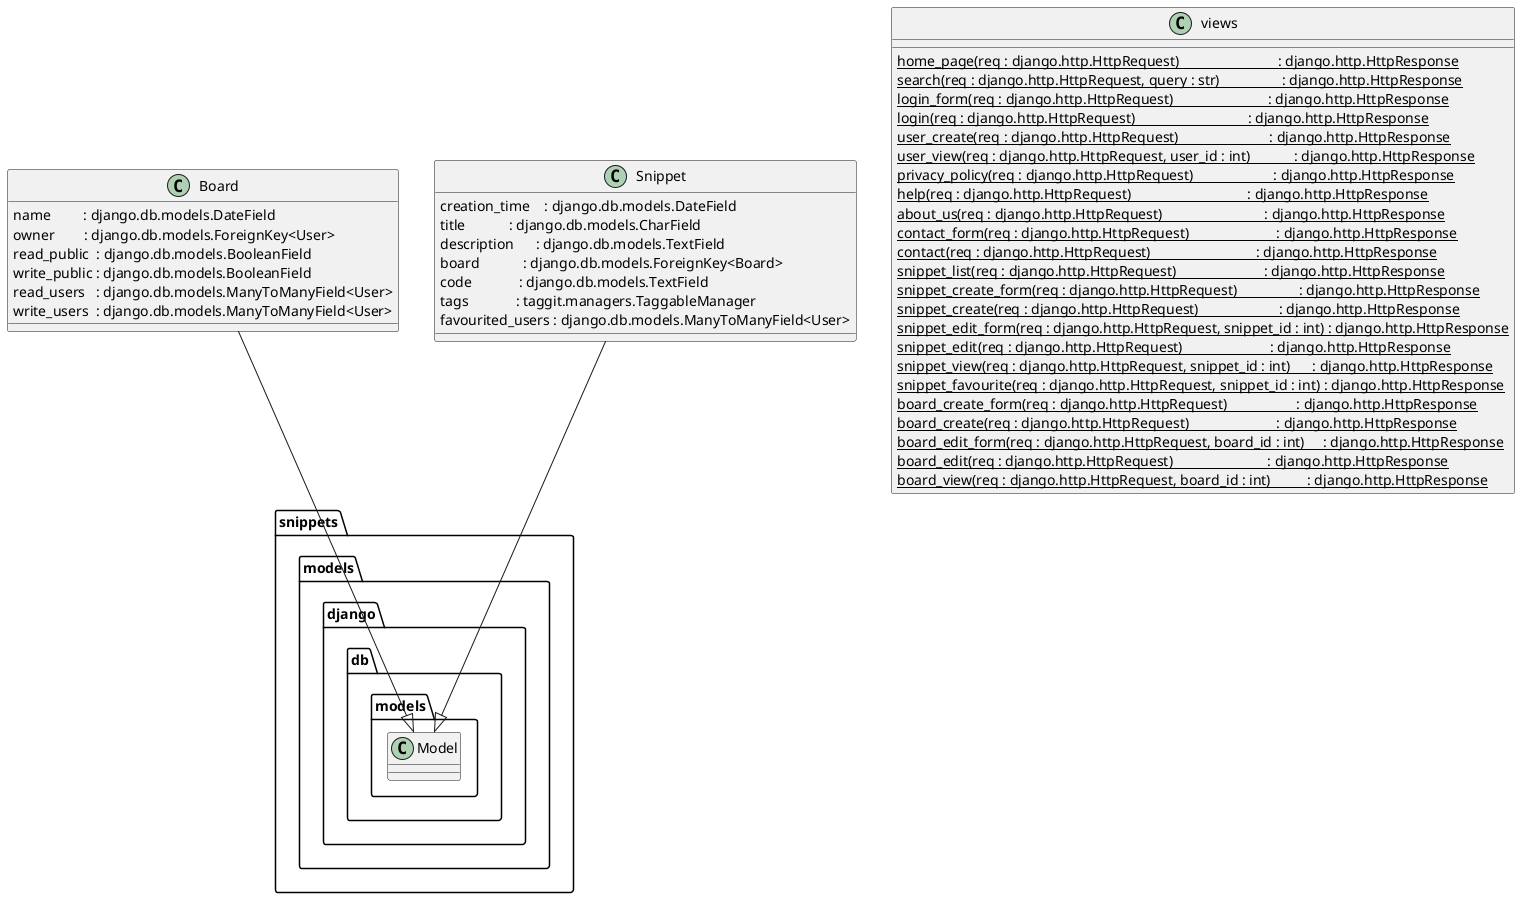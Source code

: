 @startuml class_snippets.svg
namespace snippets {
    namespace snippets.models {
        class .Board {
            name         : django.db.models.DateField
            owner        : django.db.models.ForeignKey<User>
            read_public  : django.db.models.BooleanField
            write_public : django.db.models.BooleanField
            read_users   : django.db.models.ManyToManyField<User>
            write_users  : django.db.models.ManyToManyField<User>
        }
        .Board --|> django.db.models.Model
            
        class .Snippet {
            creation_time    : django.db.models.DateField
            title            : django.db.models.CharField
            description      : django.db.models.TextField
            board            : django.db.models.ForeignKey<Board>
            code             : django.db.models.TextField
            tags             : taggit.managers.TaggableManager
            favourited_users : django.db.models.ManyToManyField<User>
        }
        .Snippet --|> django.db.models.Model
    }

    class .views {
        {static} home_page(req : django.http.HttpRequest)                           : django.http.HttpResponse
        {static} search(req : django.http.HttpRequest, query : str)                 : django.http.HttpResponse
        {static} login_form(req : django.http.HttpRequest)                          : django.http.HttpResponse
        {static} login(req : django.http.HttpRequest)                               : django.http.HttpResponse
        {static} user_create(req : django.http.HttpRequest)                         : django.http.HttpResponse
        {static} user_view(req : django.http.HttpRequest, user_id : int)            : django.http.HttpResponse
        {static} privacy_policy(req : django.http.HttpRequest)                      : django.http.HttpResponse
        {static} help(req : django.http.HttpRequest)                                : django.http.HttpResponse
        {static} about_us(req : django.http.HttpRequest)                            : django.http.HttpResponse
        {static} contact_form(req : django.http.HttpRequest)                        : django.http.HttpResponse
        {static} contact(req : django.http.HttpRequest)                             : django.http.HttpResponse
        {static} snippet_list(req : django.http.HttpRequest)                        : django.http.HttpResponse
        {static} snippet_create_form(req : django.http.HttpRequest)                 : django.http.HttpResponse
        {static} snippet_create(req : django.http.HttpRequest)                      : django.http.HttpResponse
        {static} snippet_edit_form(req : django.http.HttpRequest, snippet_id : int) : django.http.HttpResponse
        {static} snippet_edit(req : django.http.HttpRequest)                        : django.http.HttpResponse
        {static} snippet_view(req : django.http.HttpRequest, snippet_id : int)      : django.http.HttpResponse
        {static} snippet_favourite(req : django.http.HttpRequest, snippet_id : int) : django.http.HttpResponse
        {static} board_create_form(req : django.http.HttpRequest)                   : django.http.HttpResponse
        {static} board_create(req : django.http.HttpRequest)                        : django.http.HttpResponse
        {static} board_edit_form(req : django.http.HttpRequest, board_id : int)     : django.http.HttpResponse
        {static} board_edit(req : django.http.HttpRequest)                          : django.http.HttpResponse
        {static} board_view(req : django.http.HttpRequest, board_id : int)          : django.http.HttpResponse
    }
}
@enduml

@startuml class_ratings.svg
namespace ratings {
    namespace ratings.models {
        class .Rating {
            content_type   : django.db.models.ForeignKey<ContentType>
            object_id      : django.db.models.PositiveIntegerField
            object         : django.contenttypes.generics.GenericKey
            score0         : django.db.models.PositiveIntegerField
            score1         : django.db.models.PositiveIntegerField
            score2         : django.db.models.PositiveIntegerField
            score3         : django.db.models.PositiveIntegerField
            score4         : django.db.models.PositiveIntegerField
            average()      : float
            distribution() : tuple<float, float, float, float, float>
        }
        .Score --|> django.db.models.Model
    }
}
@enduml
